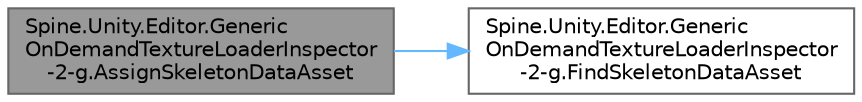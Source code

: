 digraph "Spine.Unity.Editor.GenericOnDemandTextureLoaderInspector-2-g.AssignSkeletonDataAsset"
{
 // LATEX_PDF_SIZE
  bgcolor="transparent";
  edge [fontname=Helvetica,fontsize=10,labelfontname=Helvetica,labelfontsize=10];
  node [fontname=Helvetica,fontsize=10,shape=box,height=0.2,width=0.4];
  rankdir="LR";
  Node1 [id="Node000001",label="Spine.Unity.Editor.Generic\lOnDemandTextureLoaderInspector\l-2-g.AssignSkeletonDataAsset",height=0.2,width=0.4,color="gray40", fillcolor="grey60", style="filled", fontcolor="black",tooltip=" "];
  Node1 -> Node2 [id="edge1_Node000001_Node000002",color="steelblue1",style="solid",tooltip=" "];
  Node2 [id="Node000002",label="Spine.Unity.Editor.Generic\lOnDemandTextureLoaderInspector\l-2-g.FindSkeletonDataAsset",height=0.2,width=0.4,color="grey40", fillcolor="white", style="filled",URL="$class_spine_1_1_unity_1_1_editor_1_1_generic_on_demand_texture_loader_inspector-2-g.html#a43a0216750fa64c80b9e81907d422421",tooltip=" "];
}
